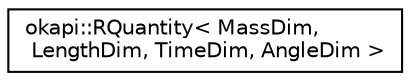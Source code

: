 digraph "Graphical Class Hierarchy"
{
 // LATEX_PDF_SIZE
  edge [fontname="Helvetica",fontsize="10",labelfontname="Helvetica",labelfontsize="10"];
  node [fontname="Helvetica",fontsize="10",shape=record];
  rankdir="LR";
  Node0 [label="okapi::RQuantity\< MassDim,\l LengthDim, TimeDim, AngleDim \>",height=0.2,width=0.4,color="black", fillcolor="white", style="filled",URL="$classokapi_1_1RQuantity.html",tooltip=" "];
}
